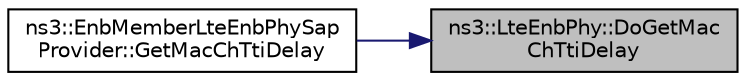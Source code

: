 digraph "ns3::LteEnbPhy::DoGetMacChTtiDelay"
{
 // LATEX_PDF_SIZE
  edge [fontname="Helvetica",fontsize="10",labelfontname="Helvetica",labelfontsize="10"];
  node [fontname="Helvetica",fontsize="10",shape=record];
  rankdir="RL";
  Node1 [label="ns3::LteEnbPhy::DoGetMac\lChTtiDelay",height=0.2,width=0.4,color="black", fillcolor="grey75", style="filled", fontcolor="black",tooltip="Get MAC ch TTI delay function."];
  Node1 -> Node2 [dir="back",color="midnightblue",fontsize="10",style="solid",fontname="Helvetica"];
  Node2 [label="ns3::EnbMemberLteEnbPhySap\lProvider::GetMacChTtiDelay",height=0.2,width=0.4,color="black", fillcolor="white", style="filled",URL="$classns3_1_1_enb_member_lte_enb_phy_sap_provider.html#aa14f355e8ffab6a6eb44c5c1285d2f81",tooltip="Get the delay from MAC to Channel expressed in TTIs."];
}
